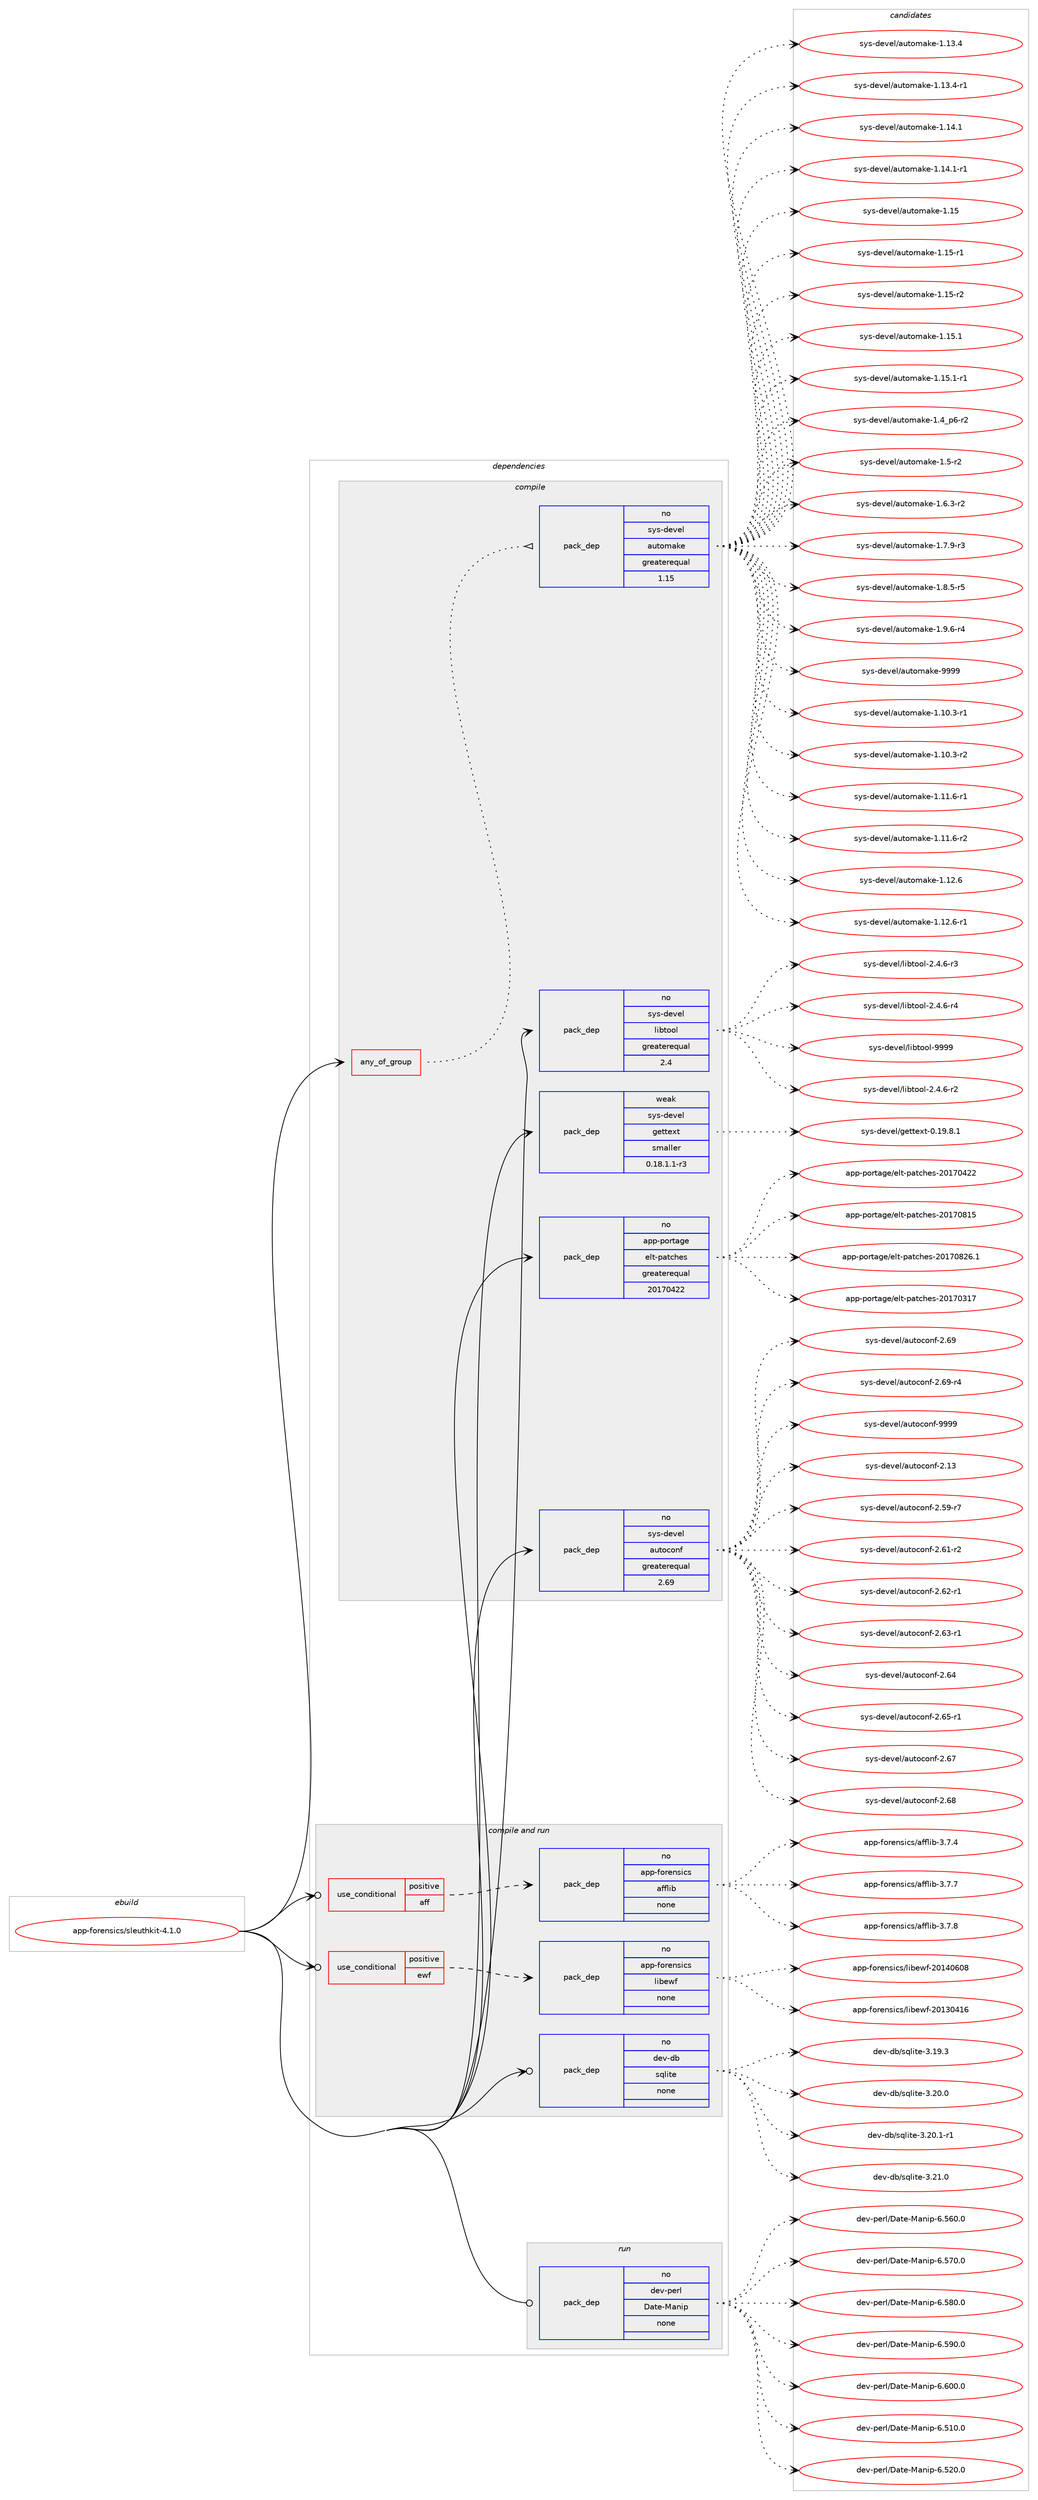 digraph prolog {

# *************
# Graph options
# *************

newrank=true;
concentrate=true;
compound=true;
graph [rankdir=LR,fontname=Helvetica,fontsize=10,ranksep=1.5];#, ranksep=2.5, nodesep=0.2];
edge  [arrowhead=vee];
node  [fontname=Helvetica,fontsize=10];

# **********
# The ebuild
# **********

subgraph cluster_leftcol {
color=gray;
rank=same;
label=<<i>ebuild</i>>;
id [label="app-forensics/sleuthkit-4.1.0", color=red, width=4, href="../app-forensics/sleuthkit-4.1.0.svg"];
}

# ****************
# The dependencies
# ****************

subgraph cluster_midcol {
color=gray;
label=<<i>dependencies</i>>;
subgraph cluster_compile {
fillcolor="#eeeeee";
style=filled;
label=<<i>compile</i>>;
subgraph any615 {
dependency41199 [label=<<TABLE BORDER="0" CELLBORDER="1" CELLSPACING="0" CELLPADDING="4"><TR><TD CELLPADDING="10">any_of_group</TD></TR></TABLE>>, shape=none, color=red];subgraph pack28977 {
dependency41200 [label=<<TABLE BORDER="0" CELLBORDER="1" CELLSPACING="0" CELLPADDING="4" WIDTH="220"><TR><TD ROWSPAN="6" CELLPADDING="30">pack_dep</TD></TR><TR><TD WIDTH="110">no</TD></TR><TR><TD>sys-devel</TD></TR><TR><TD>automake</TD></TR><TR><TD>greaterequal</TD></TR><TR><TD>1.15</TD></TR></TABLE>>, shape=none, color=blue];
}
dependency41199:e -> dependency41200:w [weight=20,style="dotted",arrowhead="oinv"];
}
id:e -> dependency41199:w [weight=20,style="solid",arrowhead="vee"];
subgraph pack28978 {
dependency41201 [label=<<TABLE BORDER="0" CELLBORDER="1" CELLSPACING="0" CELLPADDING="4" WIDTH="220"><TR><TD ROWSPAN="6" CELLPADDING="30">pack_dep</TD></TR><TR><TD WIDTH="110">no</TD></TR><TR><TD>app-portage</TD></TR><TR><TD>elt-patches</TD></TR><TR><TD>greaterequal</TD></TR><TR><TD>20170422</TD></TR></TABLE>>, shape=none, color=blue];
}
id:e -> dependency41201:w [weight=20,style="solid",arrowhead="vee"];
subgraph pack28979 {
dependency41202 [label=<<TABLE BORDER="0" CELLBORDER="1" CELLSPACING="0" CELLPADDING="4" WIDTH="220"><TR><TD ROWSPAN="6" CELLPADDING="30">pack_dep</TD></TR><TR><TD WIDTH="110">no</TD></TR><TR><TD>sys-devel</TD></TR><TR><TD>autoconf</TD></TR><TR><TD>greaterequal</TD></TR><TR><TD>2.69</TD></TR></TABLE>>, shape=none, color=blue];
}
id:e -> dependency41202:w [weight=20,style="solid",arrowhead="vee"];
subgraph pack28980 {
dependency41203 [label=<<TABLE BORDER="0" CELLBORDER="1" CELLSPACING="0" CELLPADDING="4" WIDTH="220"><TR><TD ROWSPAN="6" CELLPADDING="30">pack_dep</TD></TR><TR><TD WIDTH="110">no</TD></TR><TR><TD>sys-devel</TD></TR><TR><TD>libtool</TD></TR><TR><TD>greaterequal</TD></TR><TR><TD>2.4</TD></TR></TABLE>>, shape=none, color=blue];
}
id:e -> dependency41203:w [weight=20,style="solid",arrowhead="vee"];
subgraph pack28981 {
dependency41204 [label=<<TABLE BORDER="0" CELLBORDER="1" CELLSPACING="0" CELLPADDING="4" WIDTH="220"><TR><TD ROWSPAN="6" CELLPADDING="30">pack_dep</TD></TR><TR><TD WIDTH="110">weak</TD></TR><TR><TD>sys-devel</TD></TR><TR><TD>gettext</TD></TR><TR><TD>smaller</TD></TR><TR><TD>0.18.1.1-r3</TD></TR></TABLE>>, shape=none, color=blue];
}
id:e -> dependency41204:w [weight=20,style="solid",arrowhead="vee"];
}
subgraph cluster_compileandrun {
fillcolor="#eeeeee";
style=filled;
label=<<i>compile and run</i>>;
subgraph cond11587 {
dependency41205 [label=<<TABLE BORDER="0" CELLBORDER="1" CELLSPACING="0" CELLPADDING="4"><TR><TD ROWSPAN="3" CELLPADDING="10">use_conditional</TD></TR><TR><TD>positive</TD></TR><TR><TD>aff</TD></TR></TABLE>>, shape=none, color=red];
subgraph pack28982 {
dependency41206 [label=<<TABLE BORDER="0" CELLBORDER="1" CELLSPACING="0" CELLPADDING="4" WIDTH="220"><TR><TD ROWSPAN="6" CELLPADDING="30">pack_dep</TD></TR><TR><TD WIDTH="110">no</TD></TR><TR><TD>app-forensics</TD></TR><TR><TD>afflib</TD></TR><TR><TD>none</TD></TR><TR><TD></TD></TR></TABLE>>, shape=none, color=blue];
}
dependency41205:e -> dependency41206:w [weight=20,style="dashed",arrowhead="vee"];
}
id:e -> dependency41205:w [weight=20,style="solid",arrowhead="odotvee"];
subgraph cond11588 {
dependency41207 [label=<<TABLE BORDER="0" CELLBORDER="1" CELLSPACING="0" CELLPADDING="4"><TR><TD ROWSPAN="3" CELLPADDING="10">use_conditional</TD></TR><TR><TD>positive</TD></TR><TR><TD>ewf</TD></TR></TABLE>>, shape=none, color=red];
subgraph pack28983 {
dependency41208 [label=<<TABLE BORDER="0" CELLBORDER="1" CELLSPACING="0" CELLPADDING="4" WIDTH="220"><TR><TD ROWSPAN="6" CELLPADDING="30">pack_dep</TD></TR><TR><TD WIDTH="110">no</TD></TR><TR><TD>app-forensics</TD></TR><TR><TD>libewf</TD></TR><TR><TD>none</TD></TR><TR><TD></TD></TR></TABLE>>, shape=none, color=blue];
}
dependency41207:e -> dependency41208:w [weight=20,style="dashed",arrowhead="vee"];
}
id:e -> dependency41207:w [weight=20,style="solid",arrowhead="odotvee"];
subgraph pack28984 {
dependency41209 [label=<<TABLE BORDER="0" CELLBORDER="1" CELLSPACING="0" CELLPADDING="4" WIDTH="220"><TR><TD ROWSPAN="6" CELLPADDING="30">pack_dep</TD></TR><TR><TD WIDTH="110">no</TD></TR><TR><TD>dev-db</TD></TR><TR><TD>sqlite</TD></TR><TR><TD>none</TD></TR><TR><TD></TD></TR></TABLE>>, shape=none, color=blue];
}
id:e -> dependency41209:w [weight=20,style="solid",arrowhead="odotvee"];
}
subgraph cluster_run {
fillcolor="#eeeeee";
style=filled;
label=<<i>run</i>>;
subgraph pack28985 {
dependency41210 [label=<<TABLE BORDER="0" CELLBORDER="1" CELLSPACING="0" CELLPADDING="4" WIDTH="220"><TR><TD ROWSPAN="6" CELLPADDING="30">pack_dep</TD></TR><TR><TD WIDTH="110">no</TD></TR><TR><TD>dev-perl</TD></TR><TR><TD>Date-Manip</TD></TR><TR><TD>none</TD></TR><TR><TD></TD></TR></TABLE>>, shape=none, color=blue];
}
id:e -> dependency41210:w [weight=20,style="solid",arrowhead="odot"];
}
}

# **************
# The candidates
# **************

subgraph cluster_choices {
rank=same;
color=gray;
label=<<i>candidates</i>>;

subgraph choice28977 {
color=black;
nodesep=1;
choice11512111545100101118101108479711711611110997107101454946494846514511449 [label="sys-devel/automake-1.10.3-r1", color=red, width=4,href="../sys-devel/automake-1.10.3-r1.svg"];
choice11512111545100101118101108479711711611110997107101454946494846514511450 [label="sys-devel/automake-1.10.3-r2", color=red, width=4,href="../sys-devel/automake-1.10.3-r2.svg"];
choice11512111545100101118101108479711711611110997107101454946494946544511449 [label="sys-devel/automake-1.11.6-r1", color=red, width=4,href="../sys-devel/automake-1.11.6-r1.svg"];
choice11512111545100101118101108479711711611110997107101454946494946544511450 [label="sys-devel/automake-1.11.6-r2", color=red, width=4,href="../sys-devel/automake-1.11.6-r2.svg"];
choice1151211154510010111810110847971171161111099710710145494649504654 [label="sys-devel/automake-1.12.6", color=red, width=4,href="../sys-devel/automake-1.12.6.svg"];
choice11512111545100101118101108479711711611110997107101454946495046544511449 [label="sys-devel/automake-1.12.6-r1", color=red, width=4,href="../sys-devel/automake-1.12.6-r1.svg"];
choice1151211154510010111810110847971171161111099710710145494649514652 [label="sys-devel/automake-1.13.4", color=red, width=4,href="../sys-devel/automake-1.13.4.svg"];
choice11512111545100101118101108479711711611110997107101454946495146524511449 [label="sys-devel/automake-1.13.4-r1", color=red, width=4,href="../sys-devel/automake-1.13.4-r1.svg"];
choice1151211154510010111810110847971171161111099710710145494649524649 [label="sys-devel/automake-1.14.1", color=red, width=4,href="../sys-devel/automake-1.14.1.svg"];
choice11512111545100101118101108479711711611110997107101454946495246494511449 [label="sys-devel/automake-1.14.1-r1", color=red, width=4,href="../sys-devel/automake-1.14.1-r1.svg"];
choice115121115451001011181011084797117116111109971071014549464953 [label="sys-devel/automake-1.15", color=red, width=4,href="../sys-devel/automake-1.15.svg"];
choice1151211154510010111810110847971171161111099710710145494649534511449 [label="sys-devel/automake-1.15-r1", color=red, width=4,href="../sys-devel/automake-1.15-r1.svg"];
choice1151211154510010111810110847971171161111099710710145494649534511450 [label="sys-devel/automake-1.15-r2", color=red, width=4,href="../sys-devel/automake-1.15-r2.svg"];
choice1151211154510010111810110847971171161111099710710145494649534649 [label="sys-devel/automake-1.15.1", color=red, width=4,href="../sys-devel/automake-1.15.1.svg"];
choice11512111545100101118101108479711711611110997107101454946495346494511449 [label="sys-devel/automake-1.15.1-r1", color=red, width=4,href="../sys-devel/automake-1.15.1-r1.svg"];
choice115121115451001011181011084797117116111109971071014549465295112544511450 [label="sys-devel/automake-1.4_p6-r2", color=red, width=4,href="../sys-devel/automake-1.4_p6-r2.svg"];
choice11512111545100101118101108479711711611110997107101454946534511450 [label="sys-devel/automake-1.5-r2", color=red, width=4,href="../sys-devel/automake-1.5-r2.svg"];
choice115121115451001011181011084797117116111109971071014549465446514511450 [label="sys-devel/automake-1.6.3-r2", color=red, width=4,href="../sys-devel/automake-1.6.3-r2.svg"];
choice115121115451001011181011084797117116111109971071014549465546574511451 [label="sys-devel/automake-1.7.9-r3", color=red, width=4,href="../sys-devel/automake-1.7.9-r3.svg"];
choice115121115451001011181011084797117116111109971071014549465646534511453 [label="sys-devel/automake-1.8.5-r5", color=red, width=4,href="../sys-devel/automake-1.8.5-r5.svg"];
choice115121115451001011181011084797117116111109971071014549465746544511452 [label="sys-devel/automake-1.9.6-r4", color=red, width=4,href="../sys-devel/automake-1.9.6-r4.svg"];
choice115121115451001011181011084797117116111109971071014557575757 [label="sys-devel/automake-9999", color=red, width=4,href="../sys-devel/automake-9999.svg"];
dependency41200:e -> choice11512111545100101118101108479711711611110997107101454946494846514511449:w [style=dotted,weight="100"];
dependency41200:e -> choice11512111545100101118101108479711711611110997107101454946494846514511450:w [style=dotted,weight="100"];
dependency41200:e -> choice11512111545100101118101108479711711611110997107101454946494946544511449:w [style=dotted,weight="100"];
dependency41200:e -> choice11512111545100101118101108479711711611110997107101454946494946544511450:w [style=dotted,weight="100"];
dependency41200:e -> choice1151211154510010111810110847971171161111099710710145494649504654:w [style=dotted,weight="100"];
dependency41200:e -> choice11512111545100101118101108479711711611110997107101454946495046544511449:w [style=dotted,weight="100"];
dependency41200:e -> choice1151211154510010111810110847971171161111099710710145494649514652:w [style=dotted,weight="100"];
dependency41200:e -> choice11512111545100101118101108479711711611110997107101454946495146524511449:w [style=dotted,weight="100"];
dependency41200:e -> choice1151211154510010111810110847971171161111099710710145494649524649:w [style=dotted,weight="100"];
dependency41200:e -> choice11512111545100101118101108479711711611110997107101454946495246494511449:w [style=dotted,weight="100"];
dependency41200:e -> choice115121115451001011181011084797117116111109971071014549464953:w [style=dotted,weight="100"];
dependency41200:e -> choice1151211154510010111810110847971171161111099710710145494649534511449:w [style=dotted,weight="100"];
dependency41200:e -> choice1151211154510010111810110847971171161111099710710145494649534511450:w [style=dotted,weight="100"];
dependency41200:e -> choice1151211154510010111810110847971171161111099710710145494649534649:w [style=dotted,weight="100"];
dependency41200:e -> choice11512111545100101118101108479711711611110997107101454946495346494511449:w [style=dotted,weight="100"];
dependency41200:e -> choice115121115451001011181011084797117116111109971071014549465295112544511450:w [style=dotted,weight="100"];
dependency41200:e -> choice11512111545100101118101108479711711611110997107101454946534511450:w [style=dotted,weight="100"];
dependency41200:e -> choice115121115451001011181011084797117116111109971071014549465446514511450:w [style=dotted,weight="100"];
dependency41200:e -> choice115121115451001011181011084797117116111109971071014549465546574511451:w [style=dotted,weight="100"];
dependency41200:e -> choice115121115451001011181011084797117116111109971071014549465646534511453:w [style=dotted,weight="100"];
dependency41200:e -> choice115121115451001011181011084797117116111109971071014549465746544511452:w [style=dotted,weight="100"];
dependency41200:e -> choice115121115451001011181011084797117116111109971071014557575757:w [style=dotted,weight="100"];
}
subgraph choice28978 {
color=black;
nodesep=1;
choice97112112451121111141169710310147101108116451129711699104101115455048495548514955 [label="app-portage/elt-patches-20170317", color=red, width=4,href="../app-portage/elt-patches-20170317.svg"];
choice97112112451121111141169710310147101108116451129711699104101115455048495548525050 [label="app-portage/elt-patches-20170422", color=red, width=4,href="../app-portage/elt-patches-20170422.svg"];
choice97112112451121111141169710310147101108116451129711699104101115455048495548564953 [label="app-portage/elt-patches-20170815", color=red, width=4,href="../app-portage/elt-patches-20170815.svg"];
choice971121124511211111411697103101471011081164511297116991041011154550484955485650544649 [label="app-portage/elt-patches-20170826.1", color=red, width=4,href="../app-portage/elt-patches-20170826.1.svg"];
dependency41201:e -> choice97112112451121111141169710310147101108116451129711699104101115455048495548514955:w [style=dotted,weight="100"];
dependency41201:e -> choice97112112451121111141169710310147101108116451129711699104101115455048495548525050:w [style=dotted,weight="100"];
dependency41201:e -> choice97112112451121111141169710310147101108116451129711699104101115455048495548564953:w [style=dotted,weight="100"];
dependency41201:e -> choice971121124511211111411697103101471011081164511297116991041011154550484955485650544649:w [style=dotted,weight="100"];
}
subgraph choice28979 {
color=black;
nodesep=1;
choice115121115451001011181011084797117116111991111101024550464951 [label="sys-devel/autoconf-2.13", color=red, width=4,href="../sys-devel/autoconf-2.13.svg"];
choice1151211154510010111810110847971171161119911111010245504653574511455 [label="sys-devel/autoconf-2.59-r7", color=red, width=4,href="../sys-devel/autoconf-2.59-r7.svg"];
choice1151211154510010111810110847971171161119911111010245504654494511450 [label="sys-devel/autoconf-2.61-r2", color=red, width=4,href="../sys-devel/autoconf-2.61-r2.svg"];
choice1151211154510010111810110847971171161119911111010245504654504511449 [label="sys-devel/autoconf-2.62-r1", color=red, width=4,href="../sys-devel/autoconf-2.62-r1.svg"];
choice1151211154510010111810110847971171161119911111010245504654514511449 [label="sys-devel/autoconf-2.63-r1", color=red, width=4,href="../sys-devel/autoconf-2.63-r1.svg"];
choice115121115451001011181011084797117116111991111101024550465452 [label="sys-devel/autoconf-2.64", color=red, width=4,href="../sys-devel/autoconf-2.64.svg"];
choice1151211154510010111810110847971171161119911111010245504654534511449 [label="sys-devel/autoconf-2.65-r1", color=red, width=4,href="../sys-devel/autoconf-2.65-r1.svg"];
choice115121115451001011181011084797117116111991111101024550465455 [label="sys-devel/autoconf-2.67", color=red, width=4,href="../sys-devel/autoconf-2.67.svg"];
choice115121115451001011181011084797117116111991111101024550465456 [label="sys-devel/autoconf-2.68", color=red, width=4,href="../sys-devel/autoconf-2.68.svg"];
choice115121115451001011181011084797117116111991111101024550465457 [label="sys-devel/autoconf-2.69", color=red, width=4,href="../sys-devel/autoconf-2.69.svg"];
choice1151211154510010111810110847971171161119911111010245504654574511452 [label="sys-devel/autoconf-2.69-r4", color=red, width=4,href="../sys-devel/autoconf-2.69-r4.svg"];
choice115121115451001011181011084797117116111991111101024557575757 [label="sys-devel/autoconf-9999", color=red, width=4,href="../sys-devel/autoconf-9999.svg"];
dependency41202:e -> choice115121115451001011181011084797117116111991111101024550464951:w [style=dotted,weight="100"];
dependency41202:e -> choice1151211154510010111810110847971171161119911111010245504653574511455:w [style=dotted,weight="100"];
dependency41202:e -> choice1151211154510010111810110847971171161119911111010245504654494511450:w [style=dotted,weight="100"];
dependency41202:e -> choice1151211154510010111810110847971171161119911111010245504654504511449:w [style=dotted,weight="100"];
dependency41202:e -> choice1151211154510010111810110847971171161119911111010245504654514511449:w [style=dotted,weight="100"];
dependency41202:e -> choice115121115451001011181011084797117116111991111101024550465452:w [style=dotted,weight="100"];
dependency41202:e -> choice1151211154510010111810110847971171161119911111010245504654534511449:w [style=dotted,weight="100"];
dependency41202:e -> choice115121115451001011181011084797117116111991111101024550465455:w [style=dotted,weight="100"];
dependency41202:e -> choice115121115451001011181011084797117116111991111101024550465456:w [style=dotted,weight="100"];
dependency41202:e -> choice115121115451001011181011084797117116111991111101024550465457:w [style=dotted,weight="100"];
dependency41202:e -> choice1151211154510010111810110847971171161119911111010245504654574511452:w [style=dotted,weight="100"];
dependency41202:e -> choice115121115451001011181011084797117116111991111101024557575757:w [style=dotted,weight="100"];
}
subgraph choice28980 {
color=black;
nodesep=1;
choice1151211154510010111810110847108105981161111111084550465246544511450 [label="sys-devel/libtool-2.4.6-r2", color=red, width=4,href="../sys-devel/libtool-2.4.6-r2.svg"];
choice1151211154510010111810110847108105981161111111084550465246544511451 [label="sys-devel/libtool-2.4.6-r3", color=red, width=4,href="../sys-devel/libtool-2.4.6-r3.svg"];
choice1151211154510010111810110847108105981161111111084550465246544511452 [label="sys-devel/libtool-2.4.6-r4", color=red, width=4,href="../sys-devel/libtool-2.4.6-r4.svg"];
choice1151211154510010111810110847108105981161111111084557575757 [label="sys-devel/libtool-9999", color=red, width=4,href="../sys-devel/libtool-9999.svg"];
dependency41203:e -> choice1151211154510010111810110847108105981161111111084550465246544511450:w [style=dotted,weight="100"];
dependency41203:e -> choice1151211154510010111810110847108105981161111111084550465246544511451:w [style=dotted,weight="100"];
dependency41203:e -> choice1151211154510010111810110847108105981161111111084550465246544511452:w [style=dotted,weight="100"];
dependency41203:e -> choice1151211154510010111810110847108105981161111111084557575757:w [style=dotted,weight="100"];
}
subgraph choice28981 {
color=black;
nodesep=1;
choice1151211154510010111810110847103101116116101120116454846495746564649 [label="sys-devel/gettext-0.19.8.1", color=red, width=4,href="../sys-devel/gettext-0.19.8.1.svg"];
dependency41204:e -> choice1151211154510010111810110847103101116116101120116454846495746564649:w [style=dotted,weight="100"];
}
subgraph choice28982 {
color=black;
nodesep=1;
choice971121124510211111410111011510599115479710210210810598455146554652 [label="app-forensics/afflib-3.7.4", color=red, width=4,href="../app-forensics/afflib-3.7.4.svg"];
choice971121124510211111410111011510599115479710210210810598455146554655 [label="app-forensics/afflib-3.7.7", color=red, width=4,href="../app-forensics/afflib-3.7.7.svg"];
choice971121124510211111410111011510599115479710210210810598455146554656 [label="app-forensics/afflib-3.7.8", color=red, width=4,href="../app-forensics/afflib-3.7.8.svg"];
dependency41206:e -> choice971121124510211111410111011510599115479710210210810598455146554652:w [style=dotted,weight="100"];
dependency41206:e -> choice971121124510211111410111011510599115479710210210810598455146554655:w [style=dotted,weight="100"];
dependency41206:e -> choice971121124510211111410111011510599115479710210210810598455146554656:w [style=dotted,weight="100"];
}
subgraph choice28983 {
color=black;
nodesep=1;
choice9711211245102111114101110115105991154710810598101119102455048495148524954 [label="app-forensics/libewf-20130416", color=red, width=4,href="../app-forensics/libewf-20130416.svg"];
choice9711211245102111114101110115105991154710810598101119102455048495248544856 [label="app-forensics/libewf-20140608", color=red, width=4,href="../app-forensics/libewf-20140608.svg"];
dependency41208:e -> choice9711211245102111114101110115105991154710810598101119102455048495148524954:w [style=dotted,weight="100"];
dependency41208:e -> choice9711211245102111114101110115105991154710810598101119102455048495248544856:w [style=dotted,weight="100"];
}
subgraph choice28984 {
color=black;
nodesep=1;
choice10010111845100984711511310810511610145514649574651 [label="dev-db/sqlite-3.19.3", color=red, width=4,href="../dev-db/sqlite-3.19.3.svg"];
choice10010111845100984711511310810511610145514650484648 [label="dev-db/sqlite-3.20.0", color=red, width=4,href="../dev-db/sqlite-3.20.0.svg"];
choice100101118451009847115113108105116101455146504846494511449 [label="dev-db/sqlite-3.20.1-r1", color=red, width=4,href="../dev-db/sqlite-3.20.1-r1.svg"];
choice10010111845100984711511310810511610145514650494648 [label="dev-db/sqlite-3.21.0", color=red, width=4,href="../dev-db/sqlite-3.21.0.svg"];
dependency41209:e -> choice10010111845100984711511310810511610145514649574651:w [style=dotted,weight="100"];
dependency41209:e -> choice10010111845100984711511310810511610145514650484648:w [style=dotted,weight="100"];
dependency41209:e -> choice100101118451009847115113108105116101455146504846494511449:w [style=dotted,weight="100"];
dependency41209:e -> choice10010111845100984711511310810511610145514650494648:w [style=dotted,weight="100"];
}
subgraph choice28985 {
color=black;
nodesep=1;
choice100101118451121011141084768971161014577971101051124554465349484648 [label="dev-perl/Date-Manip-6.510.0", color=red, width=4,href="../dev-perl/Date-Manip-6.510.0.svg"];
choice100101118451121011141084768971161014577971101051124554465350484648 [label="dev-perl/Date-Manip-6.520.0", color=red, width=4,href="../dev-perl/Date-Manip-6.520.0.svg"];
choice100101118451121011141084768971161014577971101051124554465354484648 [label="dev-perl/Date-Manip-6.560.0", color=red, width=4,href="../dev-perl/Date-Manip-6.560.0.svg"];
choice100101118451121011141084768971161014577971101051124554465355484648 [label="dev-perl/Date-Manip-6.570.0", color=red, width=4,href="../dev-perl/Date-Manip-6.570.0.svg"];
choice100101118451121011141084768971161014577971101051124554465356484648 [label="dev-perl/Date-Manip-6.580.0", color=red, width=4,href="../dev-perl/Date-Manip-6.580.0.svg"];
choice100101118451121011141084768971161014577971101051124554465357484648 [label="dev-perl/Date-Manip-6.590.0", color=red, width=4,href="../dev-perl/Date-Manip-6.590.0.svg"];
choice100101118451121011141084768971161014577971101051124554465448484648 [label="dev-perl/Date-Manip-6.600.0", color=red, width=4,href="../dev-perl/Date-Manip-6.600.0.svg"];
dependency41210:e -> choice100101118451121011141084768971161014577971101051124554465349484648:w [style=dotted,weight="100"];
dependency41210:e -> choice100101118451121011141084768971161014577971101051124554465350484648:w [style=dotted,weight="100"];
dependency41210:e -> choice100101118451121011141084768971161014577971101051124554465354484648:w [style=dotted,weight="100"];
dependency41210:e -> choice100101118451121011141084768971161014577971101051124554465355484648:w [style=dotted,weight="100"];
dependency41210:e -> choice100101118451121011141084768971161014577971101051124554465356484648:w [style=dotted,weight="100"];
dependency41210:e -> choice100101118451121011141084768971161014577971101051124554465357484648:w [style=dotted,weight="100"];
dependency41210:e -> choice100101118451121011141084768971161014577971101051124554465448484648:w [style=dotted,weight="100"];
}
}

}
